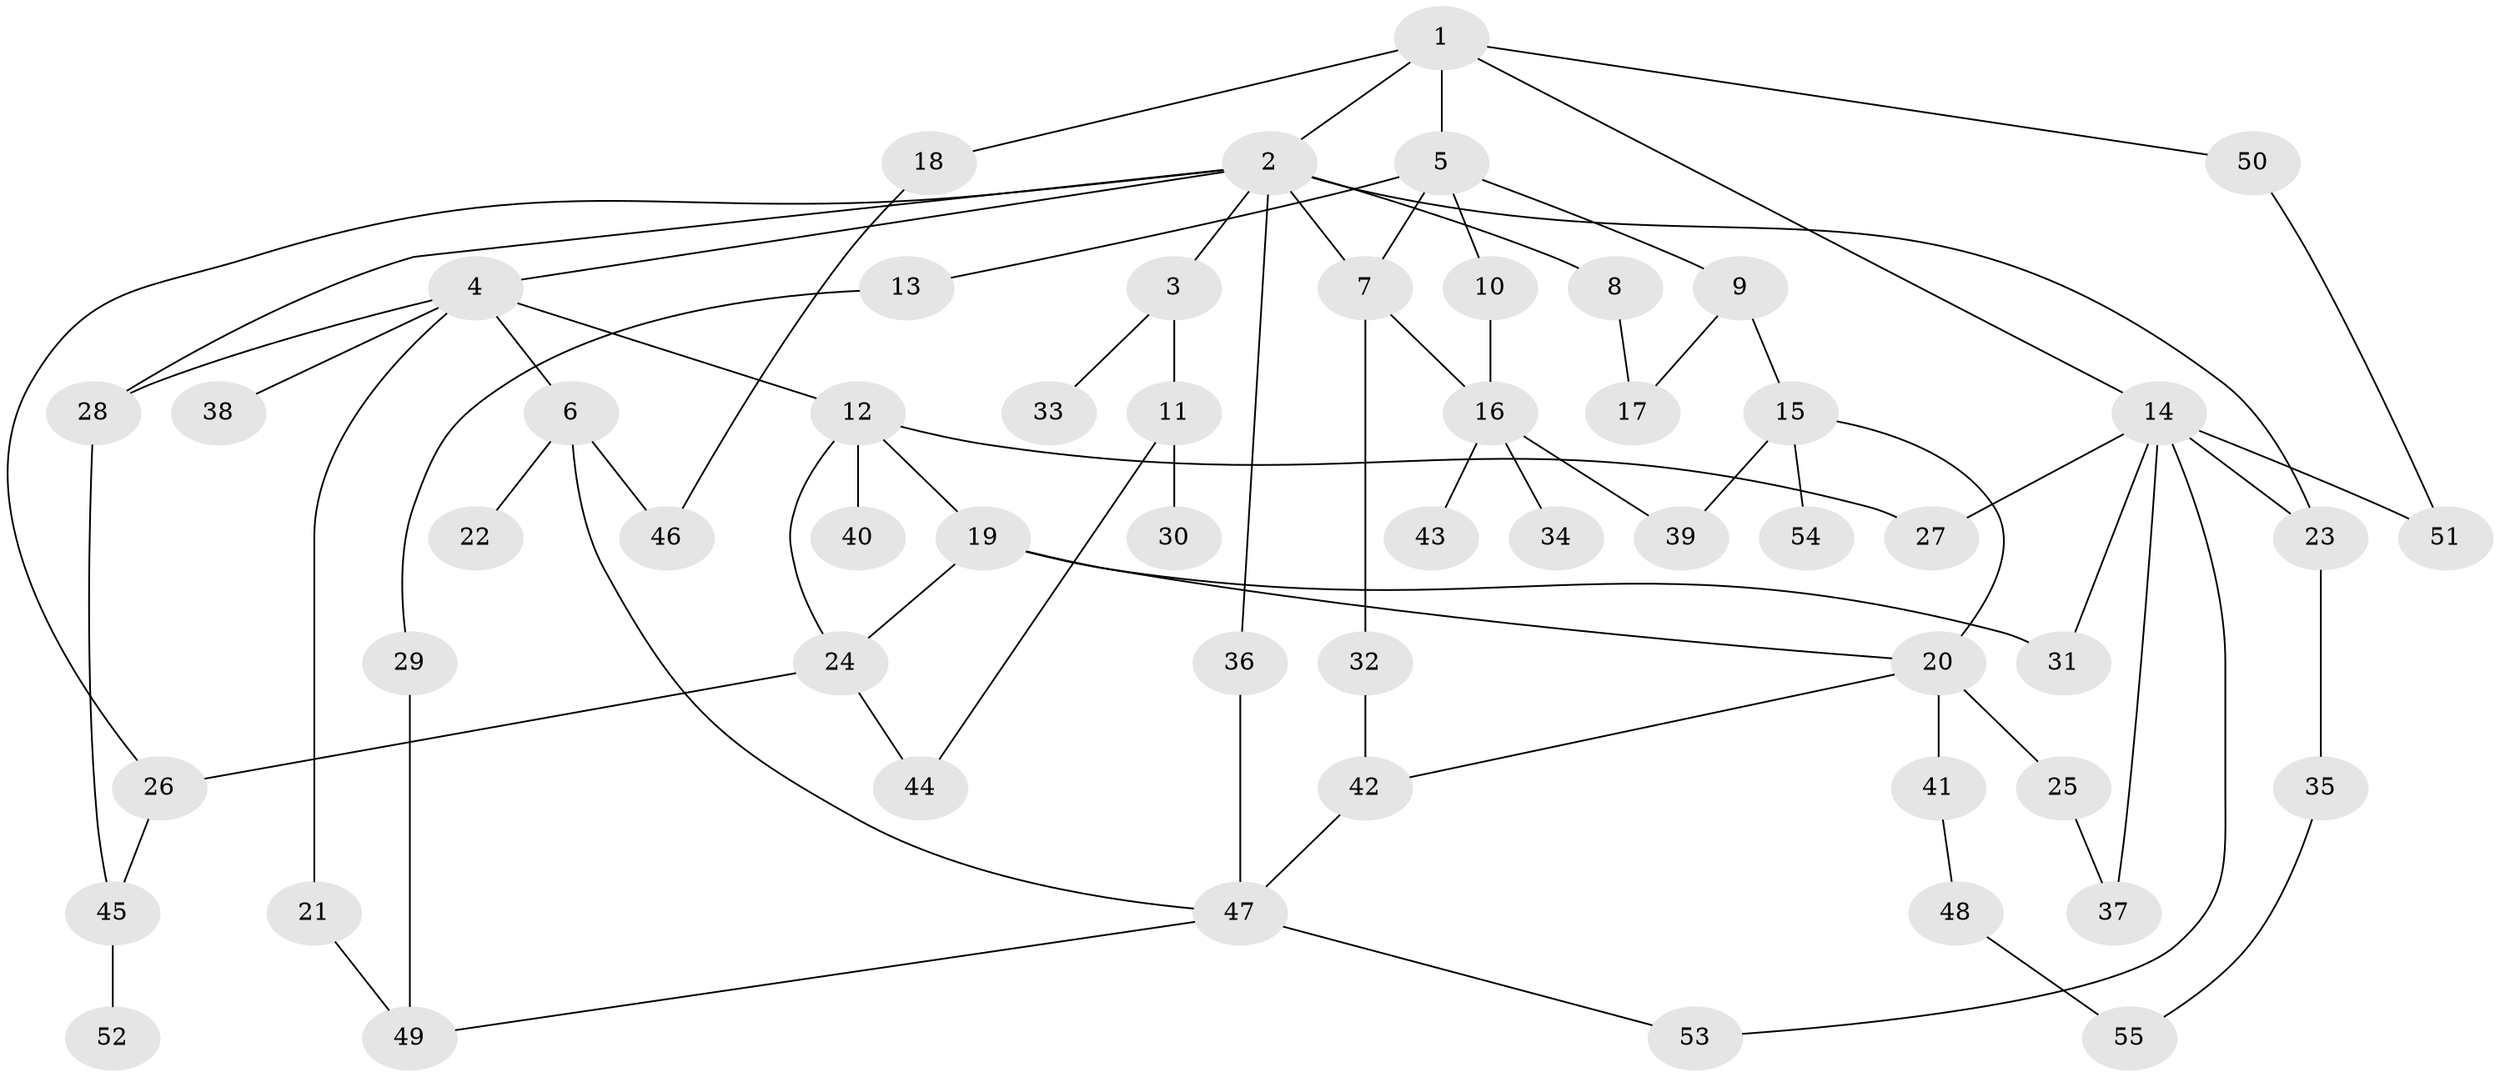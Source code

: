 // Generated by graph-tools (version 1.1) at 2025/49/03/09/25 03:49:18]
// undirected, 55 vertices, 77 edges
graph export_dot {
graph [start="1"]
  node [color=gray90,style=filled];
  1;
  2;
  3;
  4;
  5;
  6;
  7;
  8;
  9;
  10;
  11;
  12;
  13;
  14;
  15;
  16;
  17;
  18;
  19;
  20;
  21;
  22;
  23;
  24;
  25;
  26;
  27;
  28;
  29;
  30;
  31;
  32;
  33;
  34;
  35;
  36;
  37;
  38;
  39;
  40;
  41;
  42;
  43;
  44;
  45;
  46;
  47;
  48;
  49;
  50;
  51;
  52;
  53;
  54;
  55;
  1 -- 2;
  1 -- 5;
  1 -- 14;
  1 -- 18;
  1 -- 50;
  2 -- 3;
  2 -- 4;
  2 -- 8;
  2 -- 23;
  2 -- 26;
  2 -- 28;
  2 -- 36;
  2 -- 7;
  3 -- 11;
  3 -- 33;
  4 -- 6;
  4 -- 12;
  4 -- 21;
  4 -- 38;
  4 -- 28;
  5 -- 7;
  5 -- 9;
  5 -- 10;
  5 -- 13;
  6 -- 22;
  6 -- 47;
  6 -- 46;
  7 -- 32;
  7 -- 16;
  8 -- 17;
  9 -- 15;
  9 -- 17;
  10 -- 16;
  11 -- 30;
  11 -- 44;
  12 -- 19;
  12 -- 24;
  12 -- 27;
  12 -- 40;
  13 -- 29;
  14 -- 37;
  14 -- 53;
  14 -- 51;
  14 -- 23;
  14 -- 31;
  14 -- 27;
  15 -- 20;
  15 -- 39;
  15 -- 54;
  16 -- 34;
  16 -- 43;
  16 -- 39;
  18 -- 46;
  19 -- 31;
  19 -- 20;
  19 -- 24;
  20 -- 25;
  20 -- 41;
  20 -- 42;
  21 -- 49;
  23 -- 35;
  24 -- 26;
  24 -- 44;
  25 -- 37;
  26 -- 45;
  28 -- 45;
  29 -- 49;
  32 -- 42;
  35 -- 55;
  36 -- 47;
  41 -- 48;
  42 -- 47;
  45 -- 52;
  47 -- 49;
  47 -- 53;
  48 -- 55;
  50 -- 51;
}
